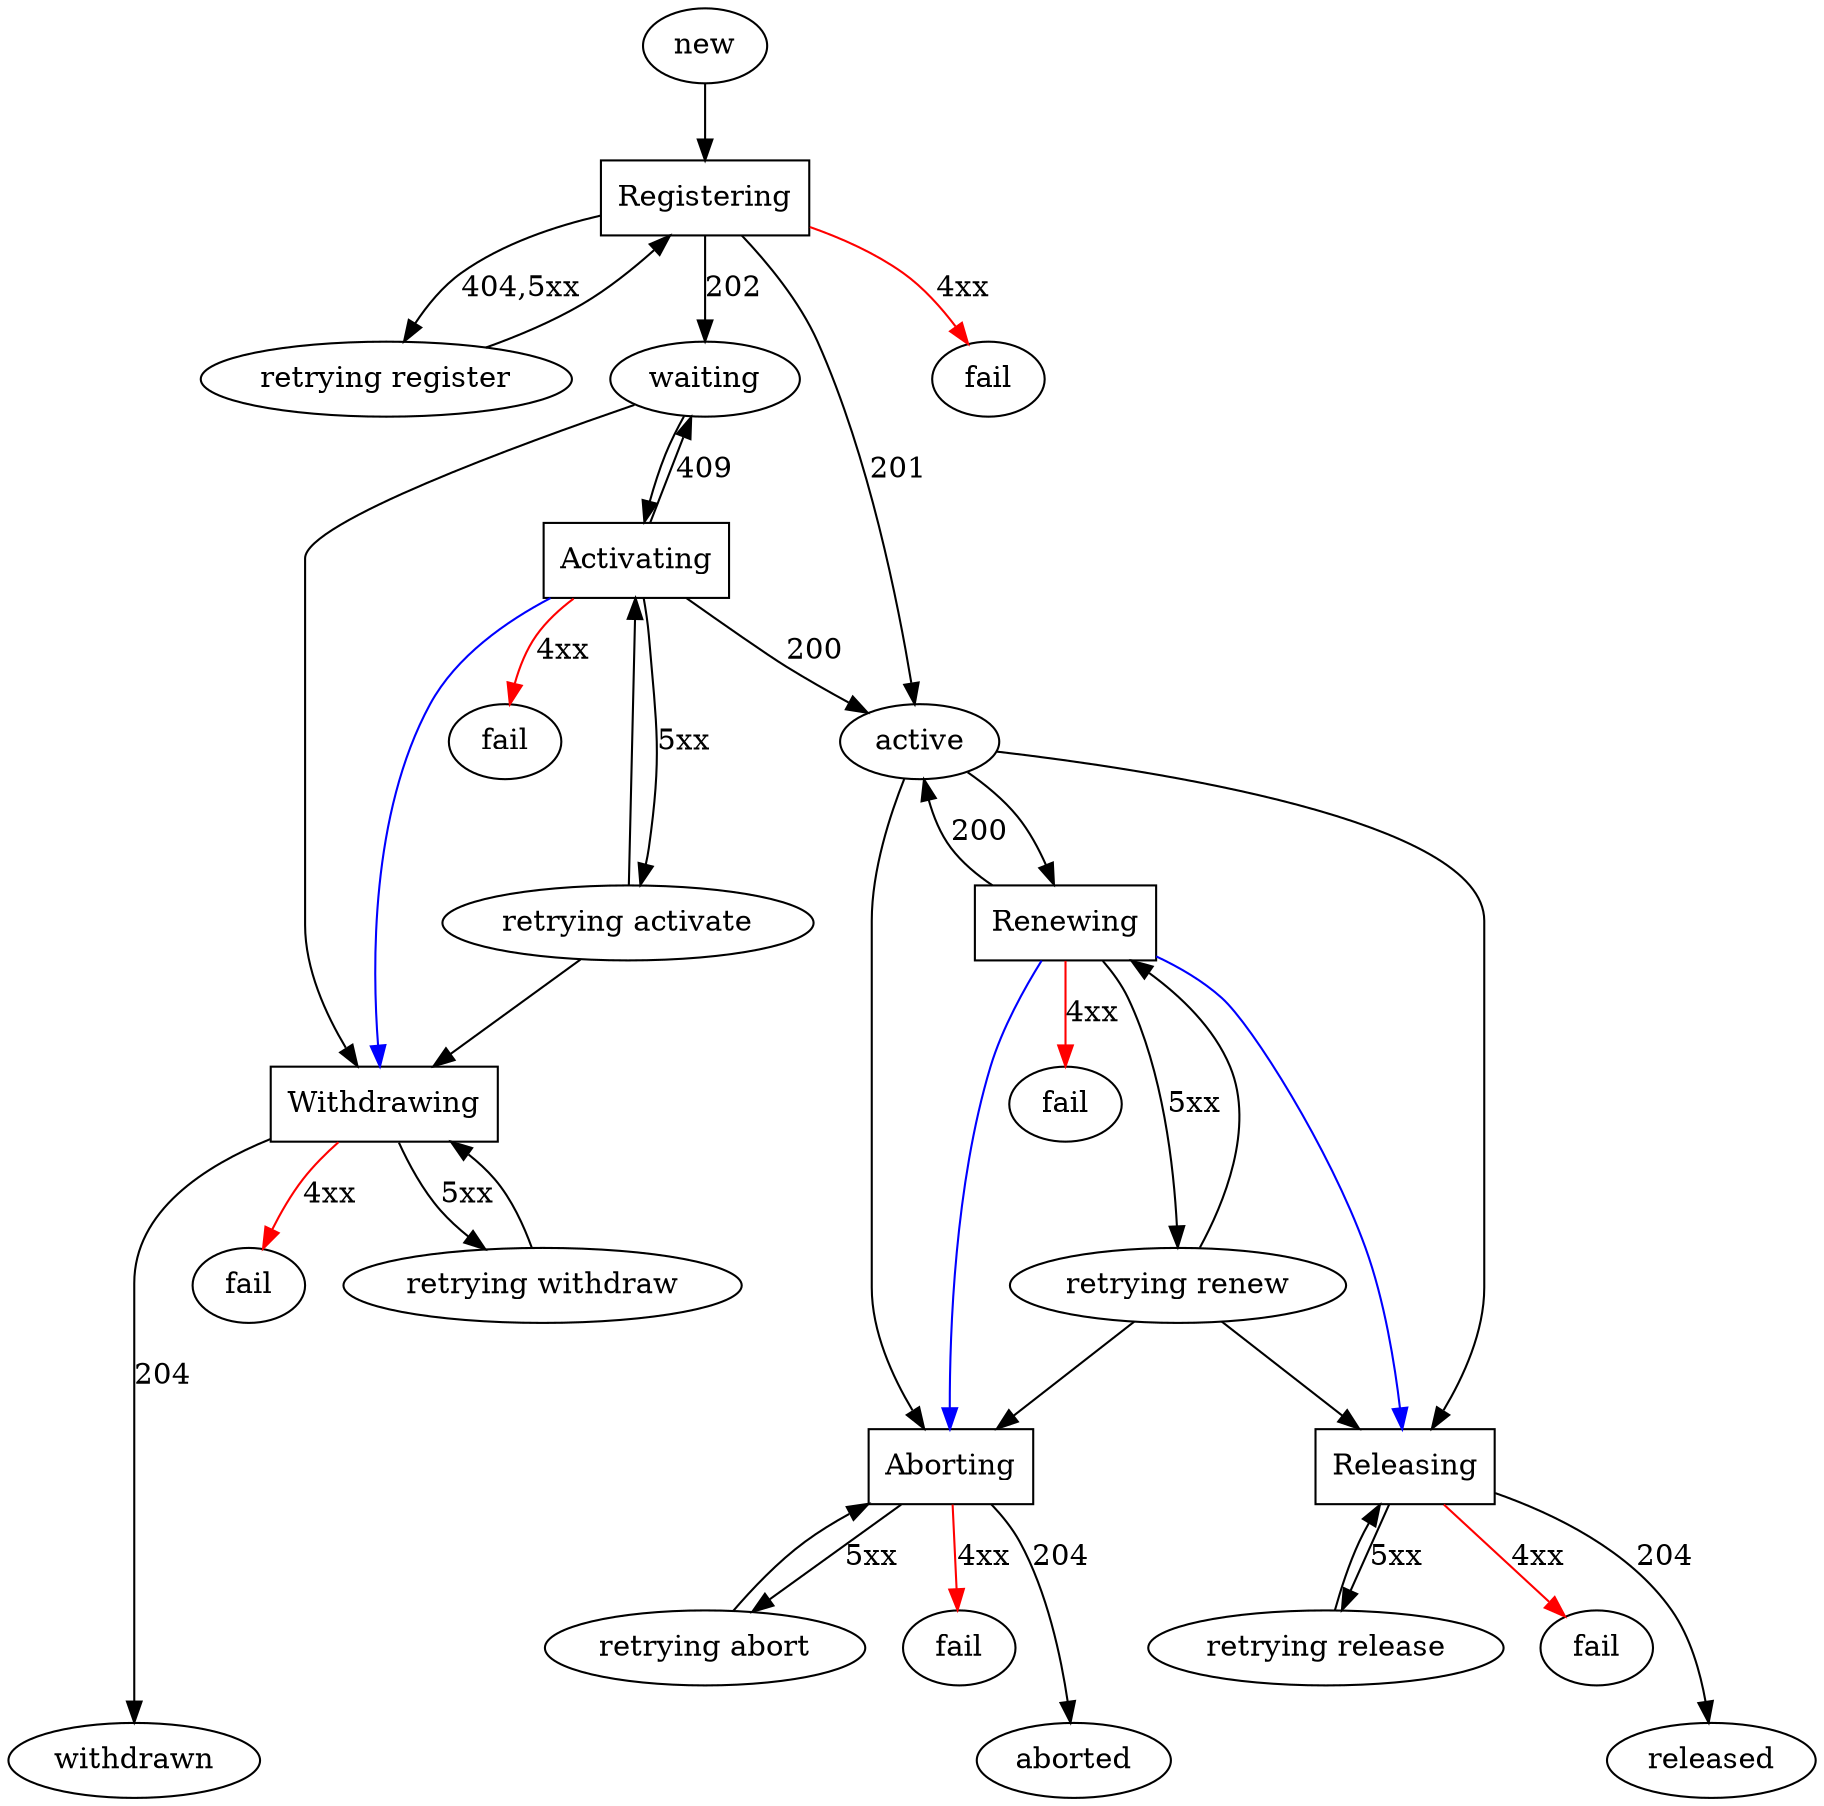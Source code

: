 digraph "nessy-daemon-claim-state-machine" {
    node [shape=oval]
    // Start state
    new

    // In progress states
    active
    waiting

    // Final states
    aborted
    released
    withdrawn

    // Failure states
    f_abort    [label="fail"]
    f_activate [label="fail"]
    f_register [label="fail"]
    f_release  [label="fail"]
    f_renew    [label="fail"]
    f_withdraw [label="fail"]

    // Retry states
    r_abort    [label="retrying abort"]
    r_activate [label="retrying activate"]
    r_register [label="retrying register"]
    r_release  [label="retrying release"]
    r_renew    [label="retrying renew"]
    r_withdraw [label="retrying withdraw"]

    // Action states
    node [shape=box]
    a_abort    [label="Aborting"]
    a_activate [label="Activating"]
    a_register [label="Registering"]
    a_release  [label="Releasing"]
    a_renew    [label="Renewing"]
    a_withdraw [label="Withdrawing"]


    // Paths from start node
    new -> a_register [color=black]


    // Paths away from a_register
    a_register -> active     [color=black label="201"]
    a_register -> waiting    [color=black label="202"]

    a_register -> r_register [color=black label="404,5xx"]
    r_register -> a_register [color=black]

    a_register -> f_register [color=red   label="4xx"]


    // Paths away from active
    active  -> a_renew   [color=black]
    a_renew -> active    [color=black label="200"]
    a_renew -> r_renew   [color=black label="5xx" minlen=2]
    r_renew -> a_renew   [color=black]


    a_renew -> f_renew   [color=red label="4xx"]

    active  -> a_abort   [color=black]
    a_renew -> a_abort   [color=blue]
    r_renew -> a_abort   [color=black]

    a_renew -> a_release [color=blue]
    r_renew -> a_release [color=black]

    active  -> a_release [color=black]


    // Paths away from waiting
    waiting    -> a_activate [color=black]
    a_activate -> waiting    [color=black label="409"]
    a_activate -> r_activate [color=black label="5xx" minlen=2]
    r_activate -> a_activate [color=black]
    a_activate -> active     [color=black label="200"]


    a_activate -> f_activate [color=red   label="4xx"]

    waiting    -> a_withdraw [color=black]
    a_activate -> a_withdraw [color=blue]
    r_activate -> a_withdraw [color=black]


    // Paths away from a_withdraw
    a_withdraw -> withdrawn  [color=black label="204"]

    a_withdraw -> r_withdraw [color=black label="5xx"]
    r_withdraw -> a_withdraw [color=black]

    a_withdraw -> f_withdraw [color=red   label="4xx"]


    // Paths away from a_release
    a_release -> released  [color=black label="204"]

    a_release -> r_release [color=black label="5xx"]
    r_release -> a_release [color=black]

    a_release -> f_release [color=red   label="4xx"]

    // Paths away from a_abort
    a_abort -> aborted [color=black label="204"]
    a_abort -> r_abort [color=black label="5xx"]

    r_abort -> a_abort [color=black]
    a_abort -> f_abort [color=red   label="4xx"]

    // Formatting
    {
        rank=source
        new
    }

    {
        rank=sink
        aborted
        released
        withdrawn
    }
}
